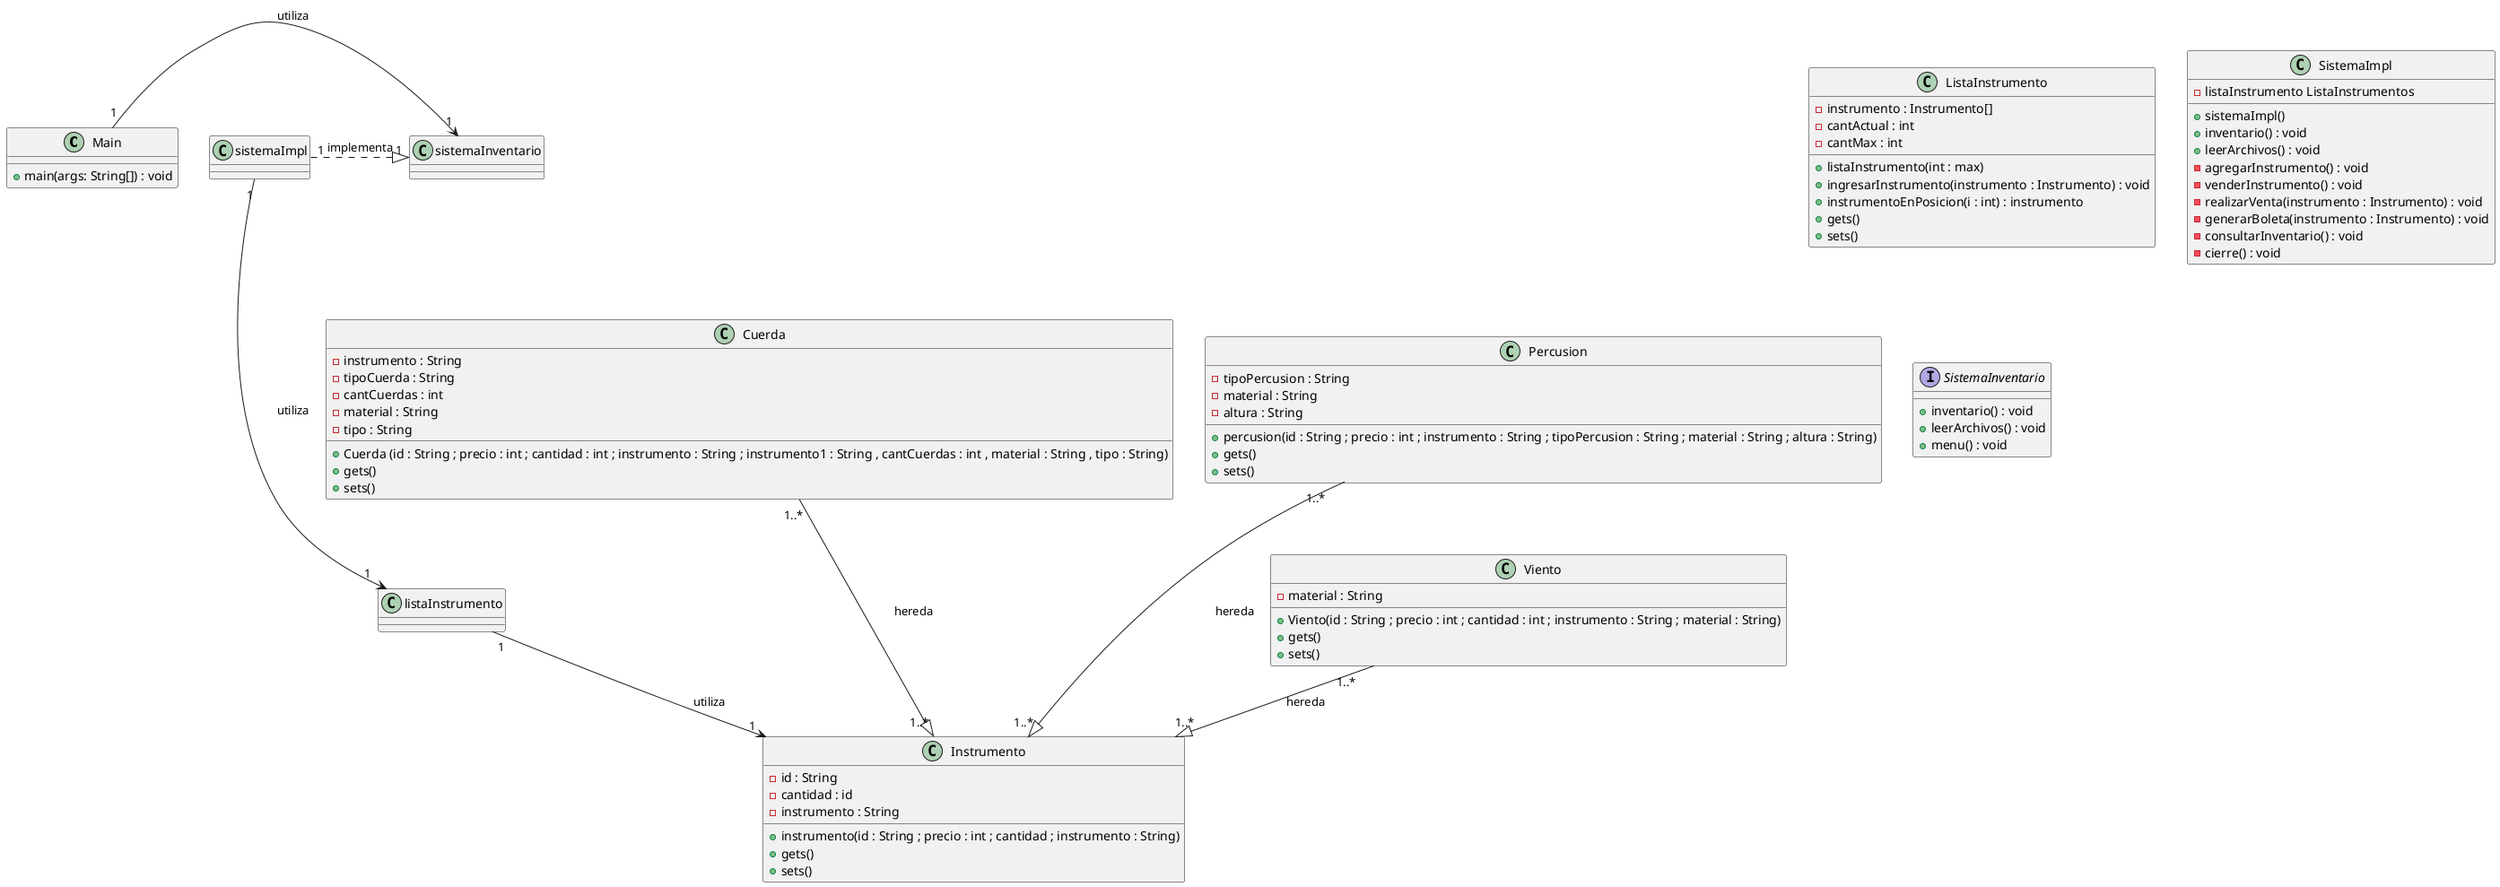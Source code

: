 @startuml
class Main {

+ main(args: String[]) : void

}


class Cuerda {

-instrumento : String
-tipoCuerda : String
-cantCuerdas : int
-material : String
-tipo : String

+Cuerda (id : String ; precio : int ; cantidad : int ; instrumento : String ; instrumento1 : String , cantCuerdas : int , material : String , tipo : String)
+gets()
+sets()

}

class Instrumento {

-id : String
-cantidad : id
-instrumento : String

+instrumento(id : String ; precio : int ; cantidad ; instrumento : String)
+gets()
+sets()

}

class ListaInstrumento {

-instrumento : Instrumento[]
-cantActual : int
-cantMax : int

+listaInstrumento(int : max)
+ingresarInstrumento(instrumento : Instrumento) : void
+instrumentoEnPosicion(i : int) : instrumento
+gets()
+sets()

}

class Percusion {

-tipoPercusion : String
-material : String
-altura : String
+percusion(id : String ; precio : int ; instrumento : String ; tipoPercusion : String ; material : String ; altura : String)
+gets()
+sets()

}

class SistemaImpl {

-listaInstrumento ListaInstrumentos

+sistemaImpl()
+inventario() : void
+leerArchivos() : void
-agregarInstrumento() : void
-venderInstrumento() : void
-realizarVenta(instrumento : Instrumento) : void
-generarBoleta(instrumento : Instrumento) : void
-consultarInventario() : void
-cierre() : void


}

interface SistemaInventario {
+inventario() : void
+leerArchivos() : void
+menu() : void

}

class Viento {

-material : String

+Viento(id : String ; precio : int ; cantidad : int ; instrumento : String ; material : String)
+gets()
+sets()


}
Main "1" -> "1" sistemaInventario : utiliza
sistemaImpl "1" .|> "1" sistemaInventario : implementa
Cuerda "1..*" ---|> "1..*" Instrumento : hereda
Percusion "1..*" ---|> "1..*" Instrumento : hereda
Viento "1..*" --|> "1..*" Instrumento : hereda
listaInstrumento "1" --> "1" Instrumento : utiliza
sistemaImpl "1" ---> "1" listaInstrumento : utiliza
@enduml